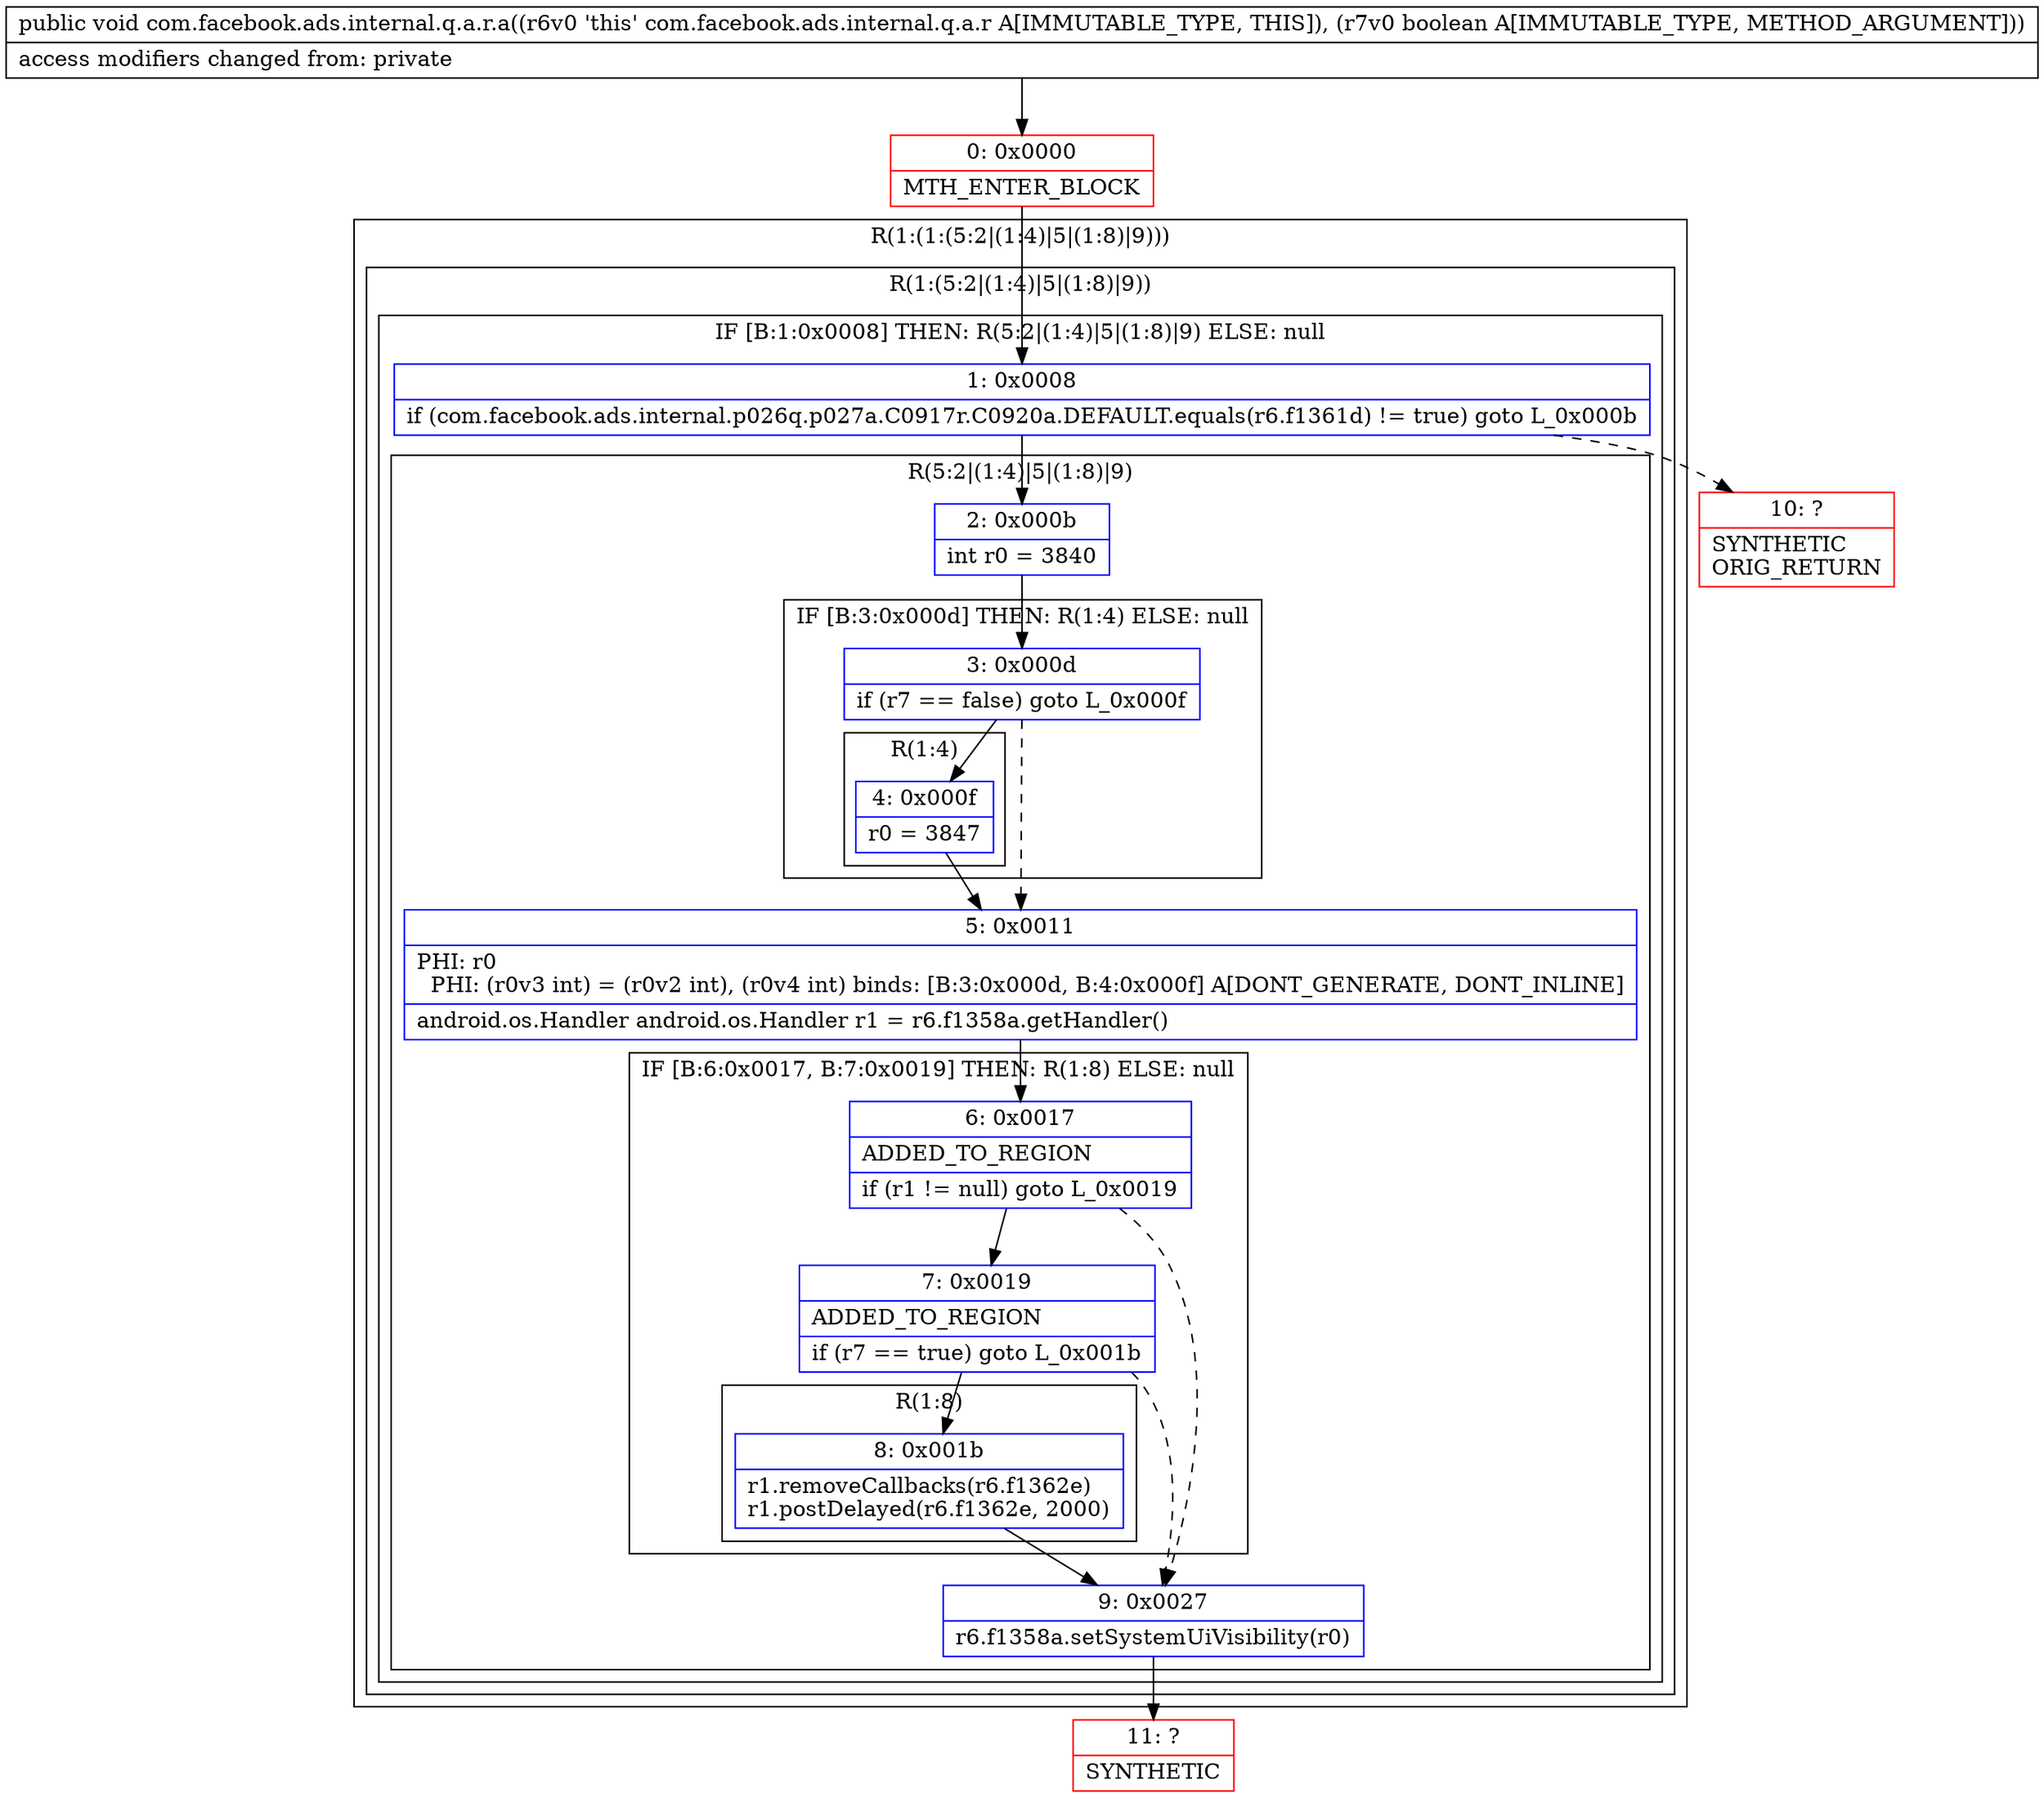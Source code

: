 digraph "CFG forcom.facebook.ads.internal.q.a.r.a(Z)V" {
subgraph cluster_Region_2004735661 {
label = "R(1:(1:(5:2|(1:4)|5|(1:8)|9)))";
node [shape=record,color=blue];
subgraph cluster_Region_1543869092 {
label = "R(1:(5:2|(1:4)|5|(1:8)|9))";
node [shape=record,color=blue];
subgraph cluster_IfRegion_2093564906 {
label = "IF [B:1:0x0008] THEN: R(5:2|(1:4)|5|(1:8)|9) ELSE: null";
node [shape=record,color=blue];
Node_1 [shape=record,label="{1\:\ 0x0008|if (com.facebook.ads.internal.p026q.p027a.C0917r.C0920a.DEFAULT.equals(r6.f1361d) != true) goto L_0x000b\l}"];
subgraph cluster_Region_42202206 {
label = "R(5:2|(1:4)|5|(1:8)|9)";
node [shape=record,color=blue];
Node_2 [shape=record,label="{2\:\ 0x000b|int r0 = 3840\l}"];
subgraph cluster_IfRegion_1543986502 {
label = "IF [B:3:0x000d] THEN: R(1:4) ELSE: null";
node [shape=record,color=blue];
Node_3 [shape=record,label="{3\:\ 0x000d|if (r7 == false) goto L_0x000f\l}"];
subgraph cluster_Region_1809800728 {
label = "R(1:4)";
node [shape=record,color=blue];
Node_4 [shape=record,label="{4\:\ 0x000f|r0 = 3847\l}"];
}
}
Node_5 [shape=record,label="{5\:\ 0x0011|PHI: r0 \l  PHI: (r0v3 int) = (r0v2 int), (r0v4 int) binds: [B:3:0x000d, B:4:0x000f] A[DONT_GENERATE, DONT_INLINE]\l|android.os.Handler android.os.Handler r1 = r6.f1358a.getHandler()\l}"];
subgraph cluster_IfRegion_938022956 {
label = "IF [B:6:0x0017, B:7:0x0019] THEN: R(1:8) ELSE: null";
node [shape=record,color=blue];
Node_6 [shape=record,label="{6\:\ 0x0017|ADDED_TO_REGION\l|if (r1 != null) goto L_0x0019\l}"];
Node_7 [shape=record,label="{7\:\ 0x0019|ADDED_TO_REGION\l|if (r7 == true) goto L_0x001b\l}"];
subgraph cluster_Region_1934924047 {
label = "R(1:8)";
node [shape=record,color=blue];
Node_8 [shape=record,label="{8\:\ 0x001b|r1.removeCallbacks(r6.f1362e)\lr1.postDelayed(r6.f1362e, 2000)\l}"];
}
}
Node_9 [shape=record,label="{9\:\ 0x0027|r6.f1358a.setSystemUiVisibility(r0)\l}"];
}
}
}
}
Node_0 [shape=record,color=red,label="{0\:\ 0x0000|MTH_ENTER_BLOCK\l}"];
Node_10 [shape=record,color=red,label="{10\:\ ?|SYNTHETIC\lORIG_RETURN\l}"];
Node_11 [shape=record,color=red,label="{11\:\ ?|SYNTHETIC\l}"];
MethodNode[shape=record,label="{public void com.facebook.ads.internal.q.a.r.a((r6v0 'this' com.facebook.ads.internal.q.a.r A[IMMUTABLE_TYPE, THIS]), (r7v0 boolean A[IMMUTABLE_TYPE, METHOD_ARGUMENT]))  | access modifiers changed from: private\l}"];
MethodNode -> Node_0;
Node_1 -> Node_2;
Node_1 -> Node_10[style=dashed];
Node_2 -> Node_3;
Node_3 -> Node_4;
Node_3 -> Node_5[style=dashed];
Node_4 -> Node_5;
Node_5 -> Node_6;
Node_6 -> Node_7;
Node_6 -> Node_9[style=dashed];
Node_7 -> Node_8;
Node_7 -> Node_9[style=dashed];
Node_8 -> Node_9;
Node_9 -> Node_11;
Node_0 -> Node_1;
}

